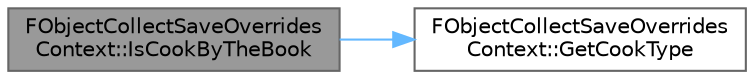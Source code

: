 digraph "FObjectCollectSaveOverridesContext::IsCookByTheBook"
{
 // INTERACTIVE_SVG=YES
 // LATEX_PDF_SIZE
  bgcolor="transparent";
  edge [fontname=Helvetica,fontsize=10,labelfontname=Helvetica,labelfontsize=10];
  node [fontname=Helvetica,fontsize=10,shape=box,height=0.2,width=0.4];
  rankdir="LR";
  Node1 [id="Node000001",label="FObjectCollectSaveOverrides\lContext::IsCookByTheBook",height=0.2,width=0.4,color="gray40", fillcolor="grey60", style="filled", fontcolor="black",tooltip=" "];
  Node1 -> Node2 [id="edge1_Node000001_Node000002",color="steelblue1",style="solid",tooltip=" "];
  Node2 [id="Node000002",label="FObjectCollectSaveOverrides\lContext::GetCookType",height=0.2,width=0.4,color="grey40", fillcolor="white", style="filled",URL="$d8/df2/classFObjectCollectSaveOverridesContext.html#af60e173928a39bb296fdda1dc2e26fff",tooltip=" "];
}
